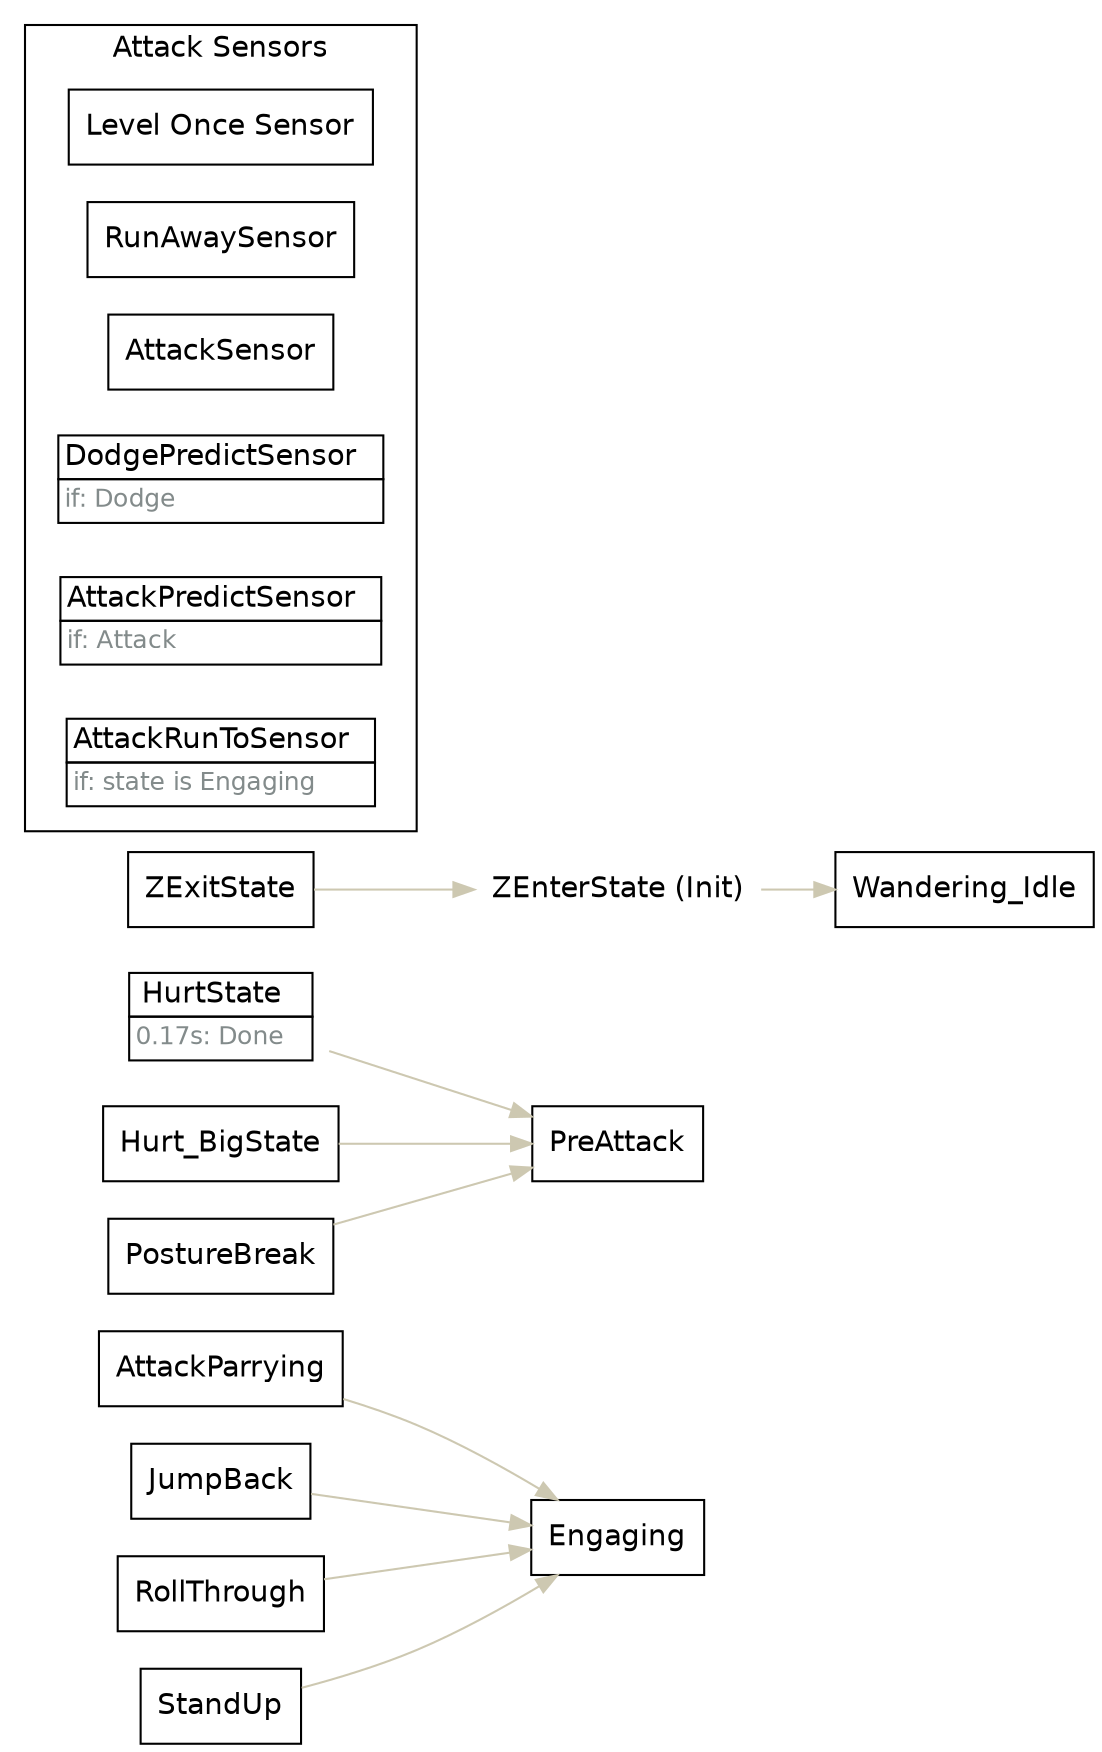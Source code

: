 strict digraph "Foo" {
	"rankdir"="LR";
	node ["shape"="box", "fontname"="Helvetica"];
	edge ["fontname"="Helvetica"];
	"AttackParrying" ["label"="AttackParrying"]
	"AttackParrying" -> "Engaging"  ["color"="cornsilk3", "fontcolor"="cornsilk3"]
	"HurtState" ["shape"="plaintext", "label"=<<TABLE border="0" cellborder="1" cellspacing="0" cellpadding="2"><TR><TD >HurtState  </TD></TR><TR><TD align="left" balign="left"><FONT point-size="12" color="azure4">0.17s: Done</FONT>  </TD></TR></TABLE>>]
	"HurtState" -> "PreAttack"  ["color"="cornsilk3", "fontcolor"="cornsilk3"]
	"Hurt_BigState" ["label"="Hurt_BigState"]
	"Hurt_BigState" -> "PreAttack"  ["color"="cornsilk3", "fontcolor"="cornsilk3"]
	"JumpBack" ["label"="JumpBack"]
	"JumpBack" -> "Engaging"  ["color"="cornsilk3", "fontcolor"="cornsilk3"]
	"PostureBreak" ["label"="PostureBreak"]
	"PostureBreak" -> "PreAttack"  ["color"="cornsilk3", "fontcolor"="cornsilk3"]
	"RollThrough" ["label"="RollThrough"]
	"RollThrough" -> "Engaging"  ["color"="cornsilk3", "fontcolor"="cornsilk3"]
	"StandUp" ["label"="StandUp"]
	"StandUp" -> "Engaging"  ["color"="cornsilk3", "fontcolor"="cornsilk3"]
	"ZEnterState" ["shape"="plaintext", "label"=<<TABLE border="0" cellborder="1" cellspacing="0" cellpadding="2"><TR><TD >ZEnterState  </TD></TR><TR><TD align="left" balign="left"><FONT point-size="12" color="azure4">1.08s: Done</FONT>  </TD></TR></TABLE>>]
	"ZEnterState" -> "Wandering_Idle"  ["color"="cornsilk3", "fontcolor"="cornsilk3"]
	"ZExitState" ["label"="ZExitState"]
	"ZExitState" -> "ZEnterState"  ["color"="cornsilk3", "fontcolor"="cornsilk3"]
	"ZEnterState" ["label"="ZEnterState (Init)"]
	subgraph "cluster_attacksensors" {
		"rank"="sink";
		"label"="Attack Sensors";
		"fontname"="Helvetica";
		"Level Once Sensor" ["label"="Level Once Sensor"]
		"RunAwaySensor" ["label"="RunAwaySensor"]
		"AttackSensor" ["label"="AttackSensor"]
		"DodgePredictSensor" ["shape"="plaintext", "label"=<<TABLE border="0" cellborder="1" cellspacing="0" cellpadding="2"><TR><TD >DodgePredictSensor  </TD></TR><TR><TD align="left" balign="left"><FONT point-size="12" color="azure4">if: Dodge</FONT>  </TD></TR></TABLE>>]
		"AttackPredictSensor" ["shape"="plaintext", "label"=<<TABLE border="0" cellborder="1" cellspacing="0" cellpadding="2"><TR><TD >AttackPredictSensor  </TD></TR><TR><TD align="left" balign="left"><FONT point-size="12" color="azure4">if: Attack</FONT>  </TD></TR></TABLE>>]
		"AttackRunToSensor" ["shape"="plaintext", "label"=<<TABLE border="0" cellborder="1" cellspacing="0" cellpadding="2"><TR><TD >AttackRunToSensor  </TD></TR><TR><TD align="left" balign="left"><FONT point-size="12" color="azure4">if: state is Engaging</FONT>  </TD></TR></TABLE>>]
	}
	
}
